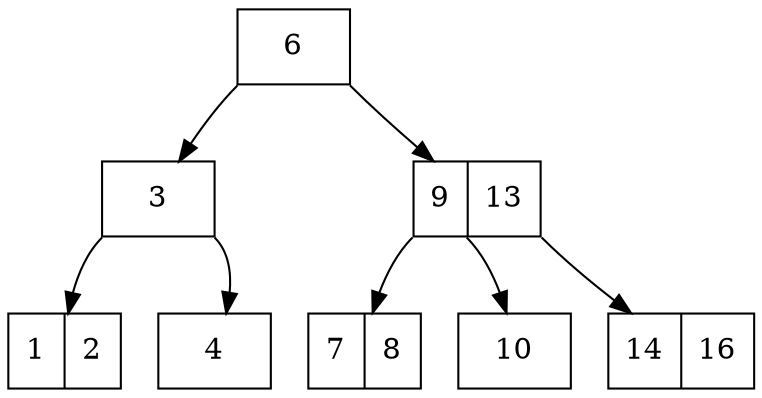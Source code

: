 digraph G {
node [shape=record]
node_0 [label="<f0> 6"]
node_1 [label="<f0> 3"]
node_0:f0:sw -> node_1
node_2 [label="<f0> 9 | <f1> 13"]
node_0:f0:se -> node_2
node_3 [label="<f0> 1 | <f1> 2"]
node_1:f0:sw -> node_3
node_4 [label="<f0> 4"]
node_1:f0:se -> node_4
node_5 [label="<f0> 7 | <f1> 8"]
node_2:f0:sw -> node_5
node_6 [label="<f0> 10"]
node_2:f0:se -> node_6
node_7 [label="<f0> 14 | <f1> 16"]
node_2:f1:se -> node_7
}
